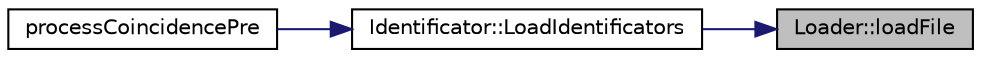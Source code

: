 digraph "Loader::loadFile"
{
 // LATEX_PDF_SIZE
  edge [fontname="Helvetica",fontsize="10",labelfontname="Helvetica",labelfontsize="10"];
  node [fontname="Helvetica",fontsize="10",shape=record];
  rankdir="RL";
  Node1 [label="Loader::loadFile",height=0.2,width=0.4,color="black", fillcolor="grey75", style="filled", fontcolor="black",tooltip="Ira Abrir diretamente o arquivo fornecido;."];
  Node1 -> Node2 [dir="back",color="midnightblue",fontsize="10",style="solid",fontname="Helvetica"];
  Node2 [label="Identificator::LoadIdentificators",height=0.2,width=0.4,color="black", fillcolor="white", style="filled",URL="$classIdentificator.html#afc08e1f94af4dd5cf18b3e27f5b4edf1",tooltip="Irá ler o arquivo identificators.conf e guardar os valores lidos em vetores que poderão ser acessados..."];
  Node2 -> Node3 [dir="back",color="midnightblue",fontsize="10",style="solid",fontname="Helvetica"];
  Node3 [label="processCoincidencePre",height=0.2,width=0.4,color="black", fillcolor="white", style="filled",URL="$processCoincidencePre_8C.html#a37b09e1ea9f054826199a23cf42cc8ae",tooltip=" "];
}
